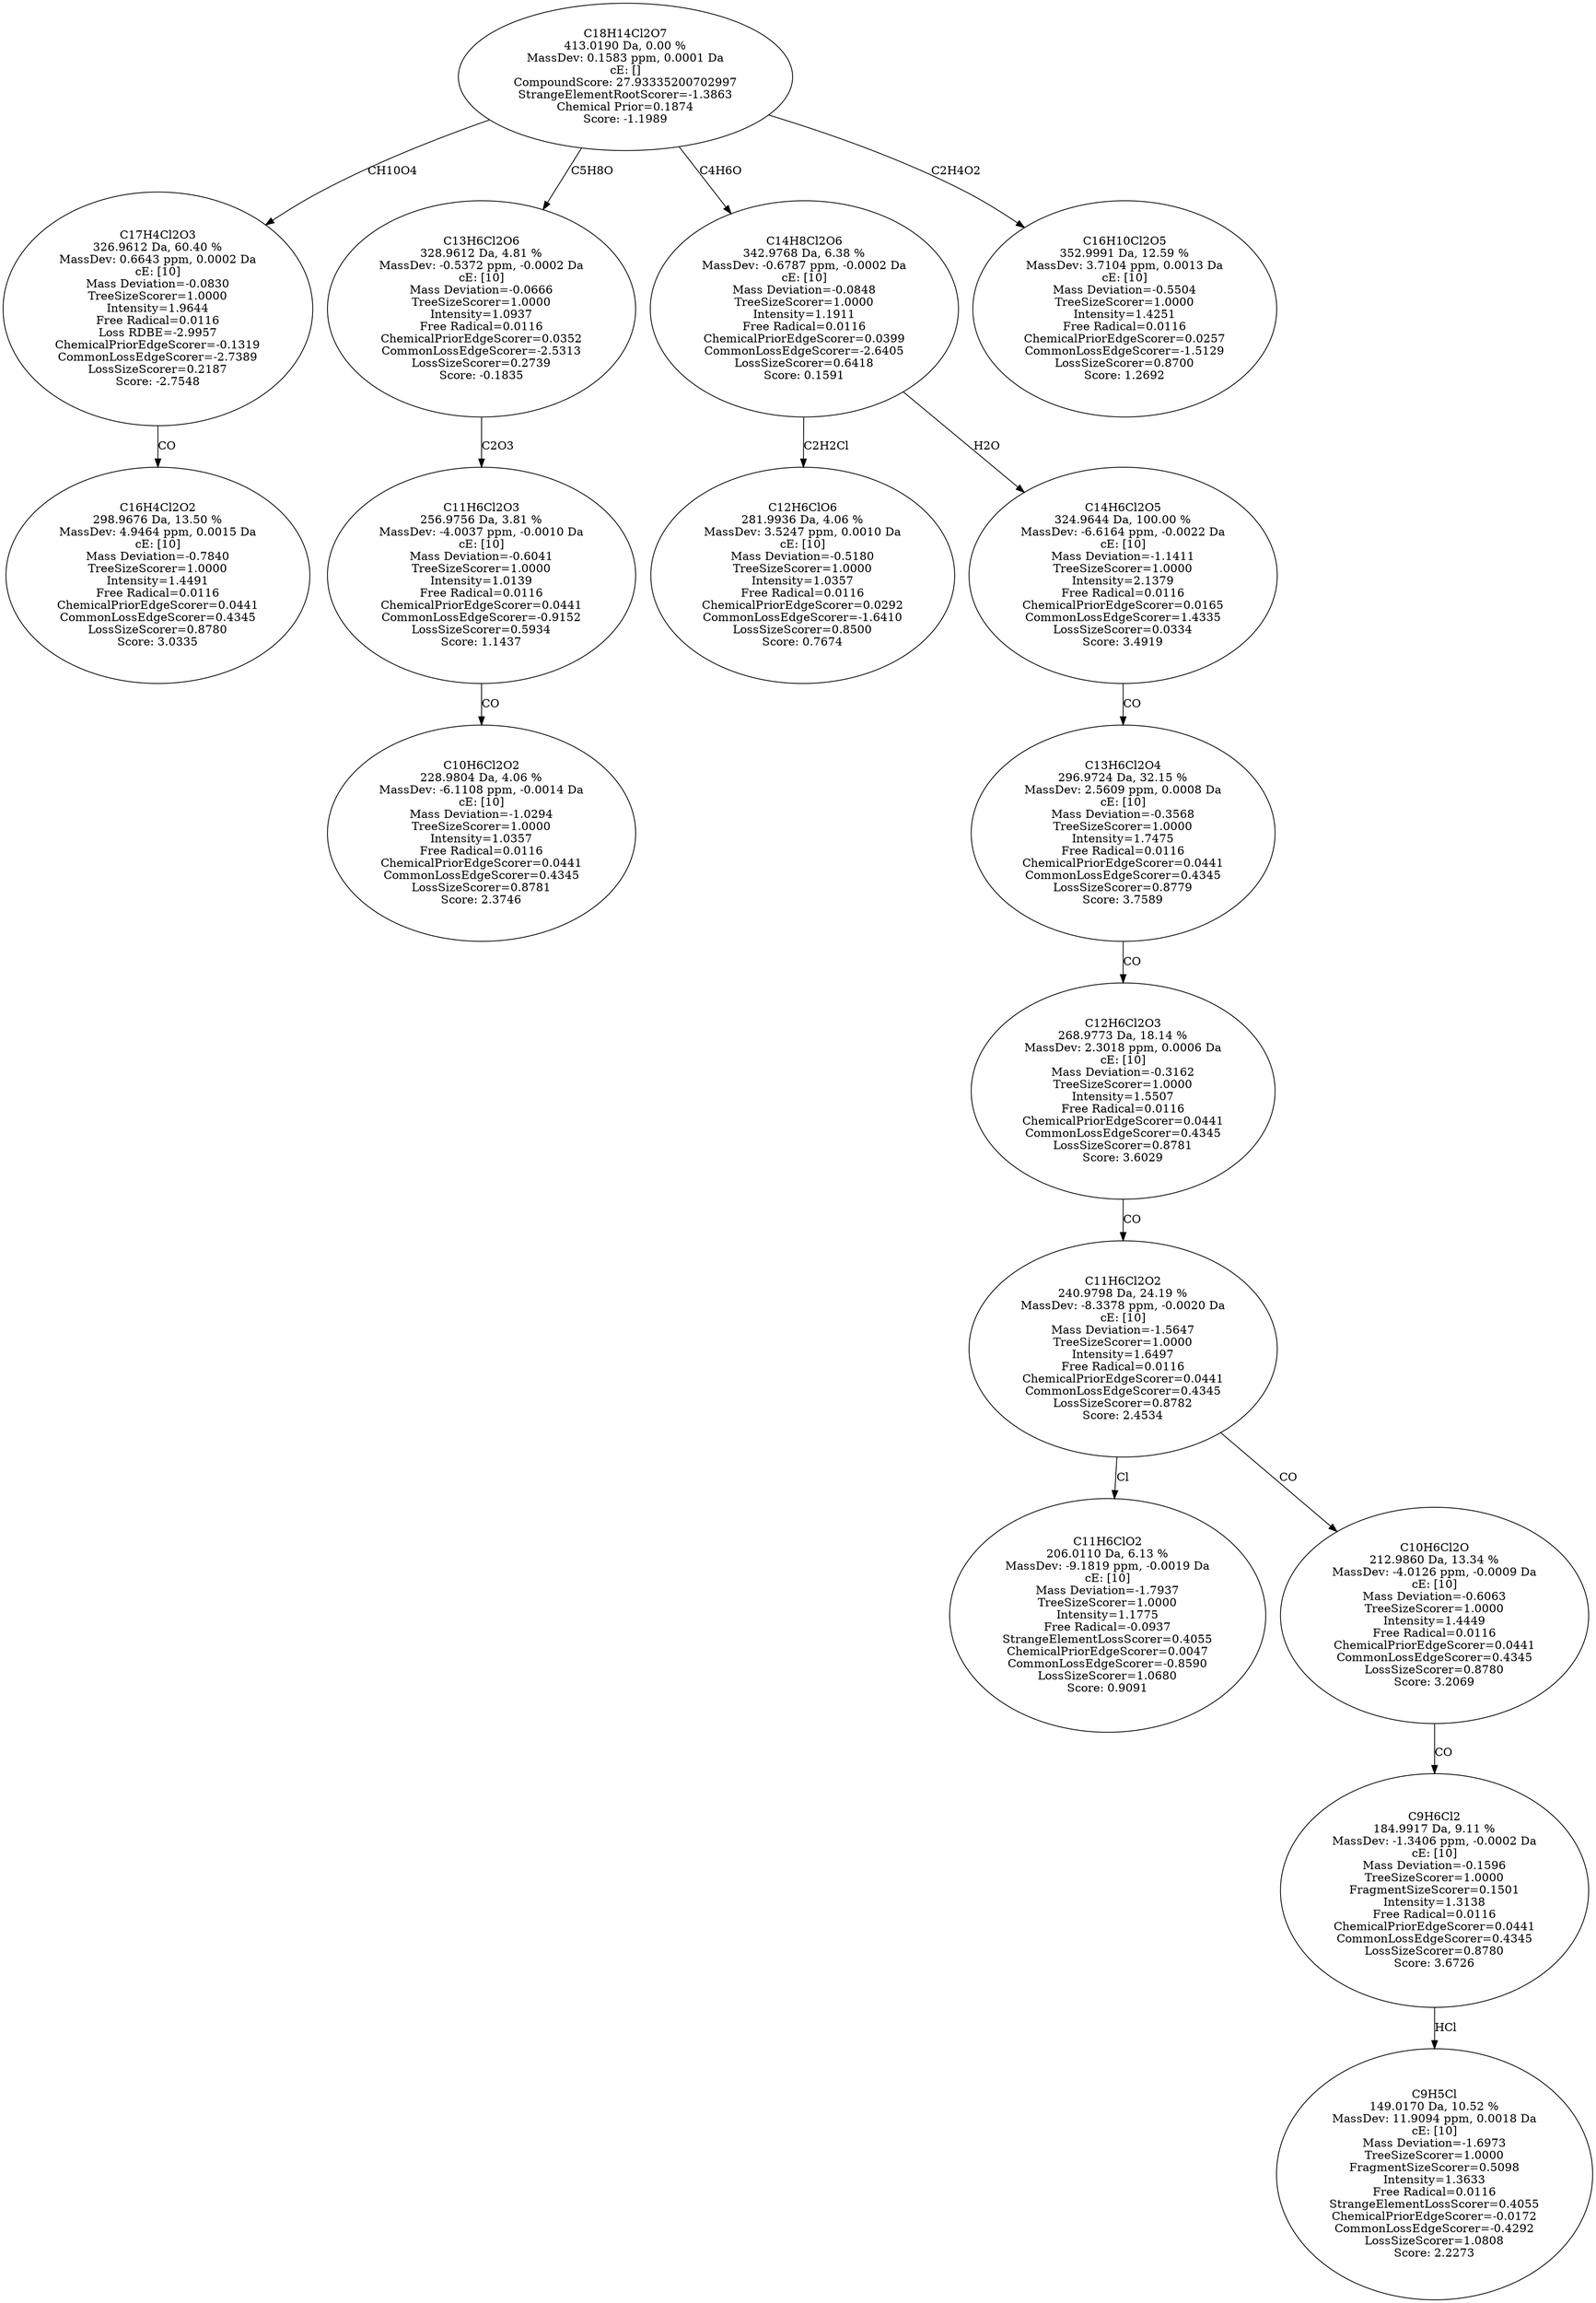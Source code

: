 strict digraph {
v1 [label="C16H4Cl2O2\n298.9676 Da, 13.50 %\nMassDev: 4.9464 ppm, 0.0015 Da\ncE: [10]\nMass Deviation=-0.7840\nTreeSizeScorer=1.0000\nIntensity=1.4491\nFree Radical=0.0116\nChemicalPriorEdgeScorer=0.0441\nCommonLossEdgeScorer=0.4345\nLossSizeScorer=0.8780\nScore: 3.0335"];
v2 [label="C17H4Cl2O3\n326.9612 Da, 60.40 %\nMassDev: 0.6643 ppm, 0.0002 Da\ncE: [10]\nMass Deviation=-0.0830\nTreeSizeScorer=1.0000\nIntensity=1.9644\nFree Radical=0.0116\nLoss RDBE=-2.9957\nChemicalPriorEdgeScorer=-0.1319\nCommonLossEdgeScorer=-2.7389\nLossSizeScorer=0.2187\nScore: -2.7548"];
v3 [label="C10H6Cl2O2\n228.9804 Da, 4.06 %\nMassDev: -6.1108 ppm, -0.0014 Da\ncE: [10]\nMass Deviation=-1.0294\nTreeSizeScorer=1.0000\nIntensity=1.0357\nFree Radical=0.0116\nChemicalPriorEdgeScorer=0.0441\nCommonLossEdgeScorer=0.4345\nLossSizeScorer=0.8781\nScore: 2.3746"];
v4 [label="C11H6Cl2O3\n256.9756 Da, 3.81 %\nMassDev: -4.0037 ppm, -0.0010 Da\ncE: [10]\nMass Deviation=-0.6041\nTreeSizeScorer=1.0000\nIntensity=1.0139\nFree Radical=0.0116\nChemicalPriorEdgeScorer=0.0441\nCommonLossEdgeScorer=-0.9152\nLossSizeScorer=0.5934\nScore: 1.1437"];
v5 [label="C13H6Cl2O6\n328.9612 Da, 4.81 %\nMassDev: -0.5372 ppm, -0.0002 Da\ncE: [10]\nMass Deviation=-0.0666\nTreeSizeScorer=1.0000\nIntensity=1.0937\nFree Radical=0.0116\nChemicalPriorEdgeScorer=0.0352\nCommonLossEdgeScorer=-2.5313\nLossSizeScorer=0.2739\nScore: -0.1835"];
v6 [label="C12H6ClO6\n281.9936 Da, 4.06 %\nMassDev: 3.5247 ppm, 0.0010 Da\ncE: [10]\nMass Deviation=-0.5180\nTreeSizeScorer=1.0000\nIntensity=1.0357\nFree Radical=0.0116\nChemicalPriorEdgeScorer=0.0292\nCommonLossEdgeScorer=-1.6410\nLossSizeScorer=0.8500\nScore: 0.7674"];
v7 [label="C11H6ClO2\n206.0110 Da, 6.13 %\nMassDev: -9.1819 ppm, -0.0019 Da\ncE: [10]\nMass Deviation=-1.7937\nTreeSizeScorer=1.0000\nIntensity=1.1775\nFree Radical=-0.0937\nStrangeElementLossScorer=0.4055\nChemicalPriorEdgeScorer=0.0047\nCommonLossEdgeScorer=-0.8590\nLossSizeScorer=1.0680\nScore: 0.9091"];
v8 [label="C9H5Cl\n149.0170 Da, 10.52 %\nMassDev: 11.9094 ppm, 0.0018 Da\ncE: [10]\nMass Deviation=-1.6973\nTreeSizeScorer=1.0000\nFragmentSizeScorer=0.5098\nIntensity=1.3633\nFree Radical=0.0116\nStrangeElementLossScorer=0.4055\nChemicalPriorEdgeScorer=-0.0172\nCommonLossEdgeScorer=-0.4292\nLossSizeScorer=1.0808\nScore: 2.2273"];
v9 [label="C9H6Cl2\n184.9917 Da, 9.11 %\nMassDev: -1.3406 ppm, -0.0002 Da\ncE: [10]\nMass Deviation=-0.1596\nTreeSizeScorer=1.0000\nFragmentSizeScorer=0.1501\nIntensity=1.3138\nFree Radical=0.0116\nChemicalPriorEdgeScorer=0.0441\nCommonLossEdgeScorer=0.4345\nLossSizeScorer=0.8780\nScore: 3.6726"];
v10 [label="C10H6Cl2O\n212.9860 Da, 13.34 %\nMassDev: -4.0126 ppm, -0.0009 Da\ncE: [10]\nMass Deviation=-0.6063\nTreeSizeScorer=1.0000\nIntensity=1.4449\nFree Radical=0.0116\nChemicalPriorEdgeScorer=0.0441\nCommonLossEdgeScorer=0.4345\nLossSizeScorer=0.8780\nScore: 3.2069"];
v11 [label="C11H6Cl2O2\n240.9798 Da, 24.19 %\nMassDev: -8.3378 ppm, -0.0020 Da\ncE: [10]\nMass Deviation=-1.5647\nTreeSizeScorer=1.0000\nIntensity=1.6497\nFree Radical=0.0116\nChemicalPriorEdgeScorer=0.0441\nCommonLossEdgeScorer=0.4345\nLossSizeScorer=0.8782\nScore: 2.4534"];
v12 [label="C12H6Cl2O3\n268.9773 Da, 18.14 %\nMassDev: 2.3018 ppm, 0.0006 Da\ncE: [10]\nMass Deviation=-0.3162\nTreeSizeScorer=1.0000\nIntensity=1.5507\nFree Radical=0.0116\nChemicalPriorEdgeScorer=0.0441\nCommonLossEdgeScorer=0.4345\nLossSizeScorer=0.8781\nScore: 3.6029"];
v13 [label="C13H6Cl2O4\n296.9724 Da, 32.15 %\nMassDev: 2.5609 ppm, 0.0008 Da\ncE: [10]\nMass Deviation=-0.3568\nTreeSizeScorer=1.0000\nIntensity=1.7475\nFree Radical=0.0116\nChemicalPriorEdgeScorer=0.0441\nCommonLossEdgeScorer=0.4345\nLossSizeScorer=0.8779\nScore: 3.7589"];
v14 [label="C14H6Cl2O5\n324.9644 Da, 100.00 %\nMassDev: -6.6164 ppm, -0.0022 Da\ncE: [10]\nMass Deviation=-1.1411\nTreeSizeScorer=1.0000\nIntensity=2.1379\nFree Radical=0.0116\nChemicalPriorEdgeScorer=0.0165\nCommonLossEdgeScorer=1.4335\nLossSizeScorer=0.0334\nScore: 3.4919"];
v15 [label="C14H8Cl2O6\n342.9768 Da, 6.38 %\nMassDev: -0.6787 ppm, -0.0002 Da\ncE: [10]\nMass Deviation=-0.0848\nTreeSizeScorer=1.0000\nIntensity=1.1911\nFree Radical=0.0116\nChemicalPriorEdgeScorer=0.0399\nCommonLossEdgeScorer=-2.6405\nLossSizeScorer=0.6418\nScore: 0.1591"];
v16 [label="C16H10Cl2O5\n352.9991 Da, 12.59 %\nMassDev: 3.7104 ppm, 0.0013 Da\ncE: [10]\nMass Deviation=-0.5504\nTreeSizeScorer=1.0000\nIntensity=1.4251\nFree Radical=0.0116\nChemicalPriorEdgeScorer=0.0257\nCommonLossEdgeScorer=-1.5129\nLossSizeScorer=0.8700\nScore: 1.2692"];
v17 [label="C18H14Cl2O7\n413.0190 Da, 0.00 %\nMassDev: 0.1583 ppm, 0.0001 Da\ncE: []\nCompoundScore: 27.93335200702997\nStrangeElementRootScorer=-1.3863\nChemical Prior=0.1874\nScore: -1.1989"];
v2 -> v1 [label="CO"];
v17 -> v2 [label="CH10O4"];
v4 -> v3 [label="CO"];
v5 -> v4 [label="C2O3"];
v17 -> v5 [label="C5H8O"];
v15 -> v6 [label="C2H2Cl"];
v11 -> v7 [label="Cl"];
v9 -> v8 [label="HCl"];
v10 -> v9 [label="CO"];
v11 -> v10 [label="CO"];
v12 -> v11 [label="CO"];
v13 -> v12 [label="CO"];
v14 -> v13 [label="CO"];
v15 -> v14 [label="H2O"];
v17 -> v15 [label="C4H6O"];
v17 -> v16 [label="C2H4O2"];
}